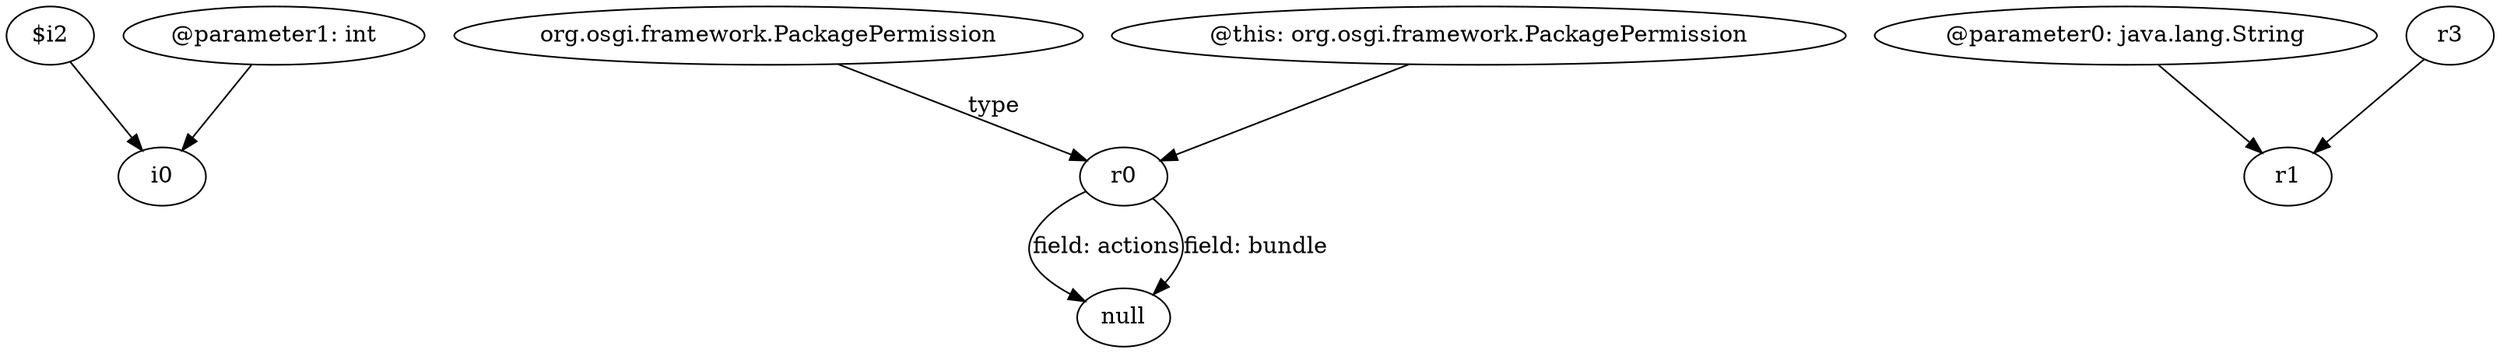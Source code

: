 digraph g {
0[label="$i2"]
1[label="i0"]
0->1[label=""]
2[label="org.osgi.framework.PackagePermission"]
3[label="r0"]
2->3[label="type"]
4[label="@parameter1: int"]
4->1[label=""]
5[label="@this: org.osgi.framework.PackagePermission"]
5->3[label=""]
6[label="@parameter0: java.lang.String"]
7[label="r1"]
6->7[label=""]
8[label="null"]
3->8[label="field: actions"]
3->8[label="field: bundle"]
9[label="r3"]
9->7[label=""]
}